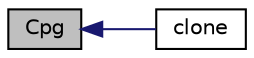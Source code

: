 digraph "Cpg"
{
  bgcolor="transparent";
  edge [fontname="Helvetica",fontsize="10",labelfontname="Helvetica",labelfontsize="10"];
  node [fontname="Helvetica",fontsize="10",shape=record];
  rankdir="LR";
  Node89 [label="Cpg",height=0.2,width=0.4,color="black", fillcolor="grey75", style="filled", fontcolor="black"];
  Node89 -> Node90 [dir="back",color="midnightblue",fontsize="10",style="solid",fontname="Helvetica"];
  Node90 [label="clone",height=0.2,width=0.4,color="black",URL="$a31213.html#af022e70d5b5476192357f6bf43a14f37",tooltip="Construct and return clone. "];
}
